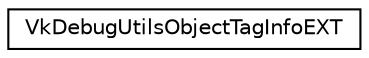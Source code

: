 digraph "Graphical Class Hierarchy"
{
 // LATEX_PDF_SIZE
  edge [fontname="Helvetica",fontsize="10",labelfontname="Helvetica",labelfontsize="10"];
  node [fontname="Helvetica",fontsize="10",shape=record];
  rankdir="LR";
  Node0 [label="VkDebugUtilsObjectTagInfoEXT",height=0.2,width=0.4,color="black", fillcolor="white", style="filled",URL="$d0/ddc/structVkDebugUtilsObjectTagInfoEXT.html",tooltip=" "];
}
